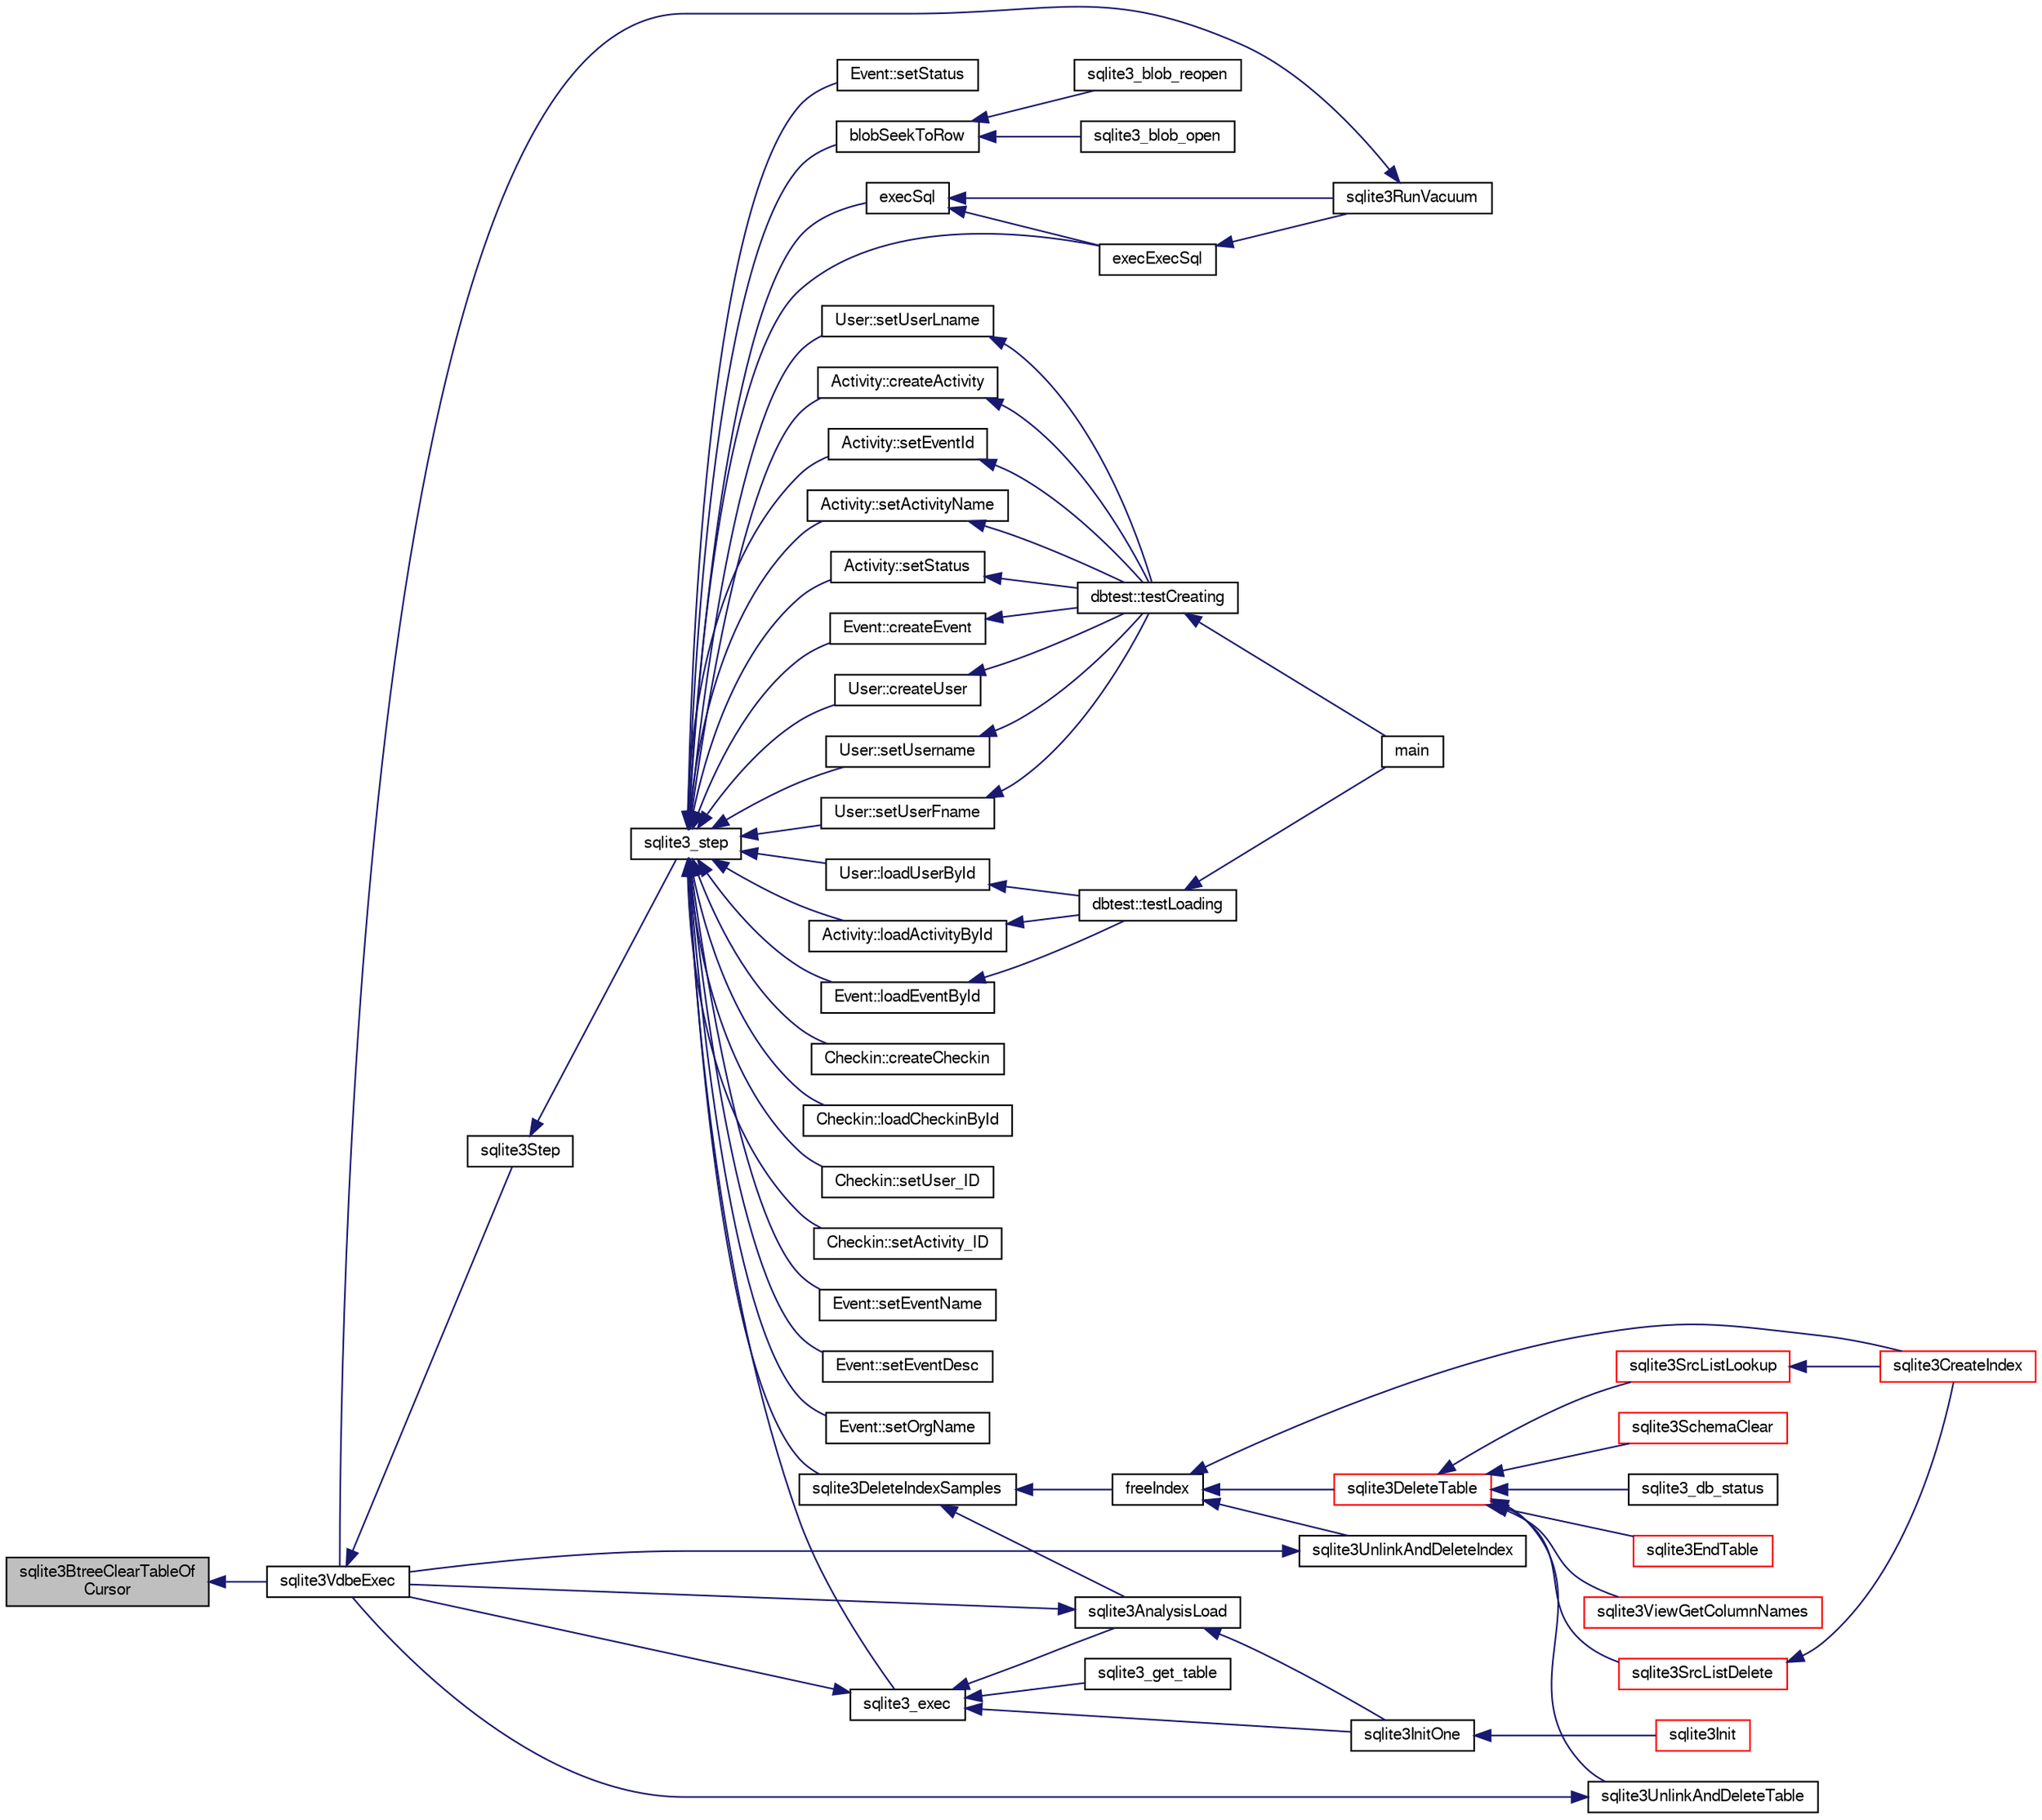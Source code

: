 digraph "sqlite3BtreeClearTableOfCursor"
{
  edge [fontname="FreeSans",fontsize="10",labelfontname="FreeSans",labelfontsize="10"];
  node [fontname="FreeSans",fontsize="10",shape=record];
  rankdir="LR";
  Node438102 [label="sqlite3BtreeClearTableOf\lCursor",height=0.2,width=0.4,color="black", fillcolor="grey75", style="filled", fontcolor="black"];
  Node438102 -> Node438103 [dir="back",color="midnightblue",fontsize="10",style="solid",fontname="FreeSans"];
  Node438103 [label="sqlite3VdbeExec",height=0.2,width=0.4,color="black", fillcolor="white", style="filled",URL="$sqlite3_8c.html#a8ce40a614bdc56719c4d642b1e4dfb21"];
  Node438103 -> Node438104 [dir="back",color="midnightblue",fontsize="10",style="solid",fontname="FreeSans"];
  Node438104 [label="sqlite3Step",height=0.2,width=0.4,color="black", fillcolor="white", style="filled",URL="$sqlite3_8c.html#a3f2872e873e2758a4beedad1d5113554"];
  Node438104 -> Node438105 [dir="back",color="midnightblue",fontsize="10",style="solid",fontname="FreeSans"];
  Node438105 [label="sqlite3_step",height=0.2,width=0.4,color="black", fillcolor="white", style="filled",URL="$sqlite3_8h.html#ac1e491ce36b7471eb28387f7d3c74334"];
  Node438105 -> Node438106 [dir="back",color="midnightblue",fontsize="10",style="solid",fontname="FreeSans"];
  Node438106 [label="Activity::createActivity",height=0.2,width=0.4,color="black", fillcolor="white", style="filled",URL="$classActivity.html#a813cc5e52c14ab49b39014c134e3425b"];
  Node438106 -> Node438107 [dir="back",color="midnightblue",fontsize="10",style="solid",fontname="FreeSans"];
  Node438107 [label="dbtest::testCreating",height=0.2,width=0.4,color="black", fillcolor="white", style="filled",URL="$classdbtest.html#a8193e88a7df657069c8a6bd09c8243b7"];
  Node438107 -> Node438108 [dir="back",color="midnightblue",fontsize="10",style="solid",fontname="FreeSans"];
  Node438108 [label="main",height=0.2,width=0.4,color="black", fillcolor="white", style="filled",URL="$test_8cpp.html#ae66f6b31b5ad750f1fe042a706a4e3d4"];
  Node438105 -> Node438109 [dir="back",color="midnightblue",fontsize="10",style="solid",fontname="FreeSans"];
  Node438109 [label="Activity::loadActivityById",height=0.2,width=0.4,color="black", fillcolor="white", style="filled",URL="$classActivity.html#abe4ffb4f08a47212ebf9013259d9e7fd"];
  Node438109 -> Node438110 [dir="back",color="midnightblue",fontsize="10",style="solid",fontname="FreeSans"];
  Node438110 [label="dbtest::testLoading",height=0.2,width=0.4,color="black", fillcolor="white", style="filled",URL="$classdbtest.html#a6f98d82a2c8e2b9040848763504ddae1"];
  Node438110 -> Node438108 [dir="back",color="midnightblue",fontsize="10",style="solid",fontname="FreeSans"];
  Node438105 -> Node438111 [dir="back",color="midnightblue",fontsize="10",style="solid",fontname="FreeSans"];
  Node438111 [label="Activity::setEventId",height=0.2,width=0.4,color="black", fillcolor="white", style="filled",URL="$classActivity.html#adb1d0fd0d08f473e068f0a4086bfa9ca"];
  Node438111 -> Node438107 [dir="back",color="midnightblue",fontsize="10",style="solid",fontname="FreeSans"];
  Node438105 -> Node438112 [dir="back",color="midnightblue",fontsize="10",style="solid",fontname="FreeSans"];
  Node438112 [label="Activity::setActivityName",height=0.2,width=0.4,color="black", fillcolor="white", style="filled",URL="$classActivity.html#a62dc3737b33915a36086f9dd26d16a81"];
  Node438112 -> Node438107 [dir="back",color="midnightblue",fontsize="10",style="solid",fontname="FreeSans"];
  Node438105 -> Node438113 [dir="back",color="midnightblue",fontsize="10",style="solid",fontname="FreeSans"];
  Node438113 [label="Activity::setStatus",height=0.2,width=0.4,color="black", fillcolor="white", style="filled",URL="$classActivity.html#af618135a7738f4d2a7ee147a8ef912ea"];
  Node438113 -> Node438107 [dir="back",color="midnightblue",fontsize="10",style="solid",fontname="FreeSans"];
  Node438105 -> Node438114 [dir="back",color="midnightblue",fontsize="10",style="solid",fontname="FreeSans"];
  Node438114 [label="Checkin::createCheckin",height=0.2,width=0.4,color="black", fillcolor="white", style="filled",URL="$classCheckin.html#a4e40acdf7fff0e607f6de4f24f3a163c"];
  Node438105 -> Node438115 [dir="back",color="midnightblue",fontsize="10",style="solid",fontname="FreeSans"];
  Node438115 [label="Checkin::loadCheckinById",height=0.2,width=0.4,color="black", fillcolor="white", style="filled",URL="$classCheckin.html#a3461f70ea6c68475225f2a07f78a21e0"];
  Node438105 -> Node438116 [dir="back",color="midnightblue",fontsize="10",style="solid",fontname="FreeSans"];
  Node438116 [label="Checkin::setUser_ID",height=0.2,width=0.4,color="black", fillcolor="white", style="filled",URL="$classCheckin.html#a76ab640f4f912876dbebf183db5359c6"];
  Node438105 -> Node438117 [dir="back",color="midnightblue",fontsize="10",style="solid",fontname="FreeSans"];
  Node438117 [label="Checkin::setActivity_ID",height=0.2,width=0.4,color="black", fillcolor="white", style="filled",URL="$classCheckin.html#ab2ff3ec2604ec73a42af25874a00b232"];
  Node438105 -> Node438118 [dir="back",color="midnightblue",fontsize="10",style="solid",fontname="FreeSans"];
  Node438118 [label="Event::createEvent",height=0.2,width=0.4,color="black", fillcolor="white", style="filled",URL="$classEvent.html#a77adb9f4a46ffb32c2d931f0691f5903"];
  Node438118 -> Node438107 [dir="back",color="midnightblue",fontsize="10",style="solid",fontname="FreeSans"];
  Node438105 -> Node438119 [dir="back",color="midnightblue",fontsize="10",style="solid",fontname="FreeSans"];
  Node438119 [label="Event::loadEventById",height=0.2,width=0.4,color="black", fillcolor="white", style="filled",URL="$classEvent.html#afa66cea33f722dbeecb69cc98fdea055"];
  Node438119 -> Node438110 [dir="back",color="midnightblue",fontsize="10",style="solid",fontname="FreeSans"];
  Node438105 -> Node438120 [dir="back",color="midnightblue",fontsize="10",style="solid",fontname="FreeSans"];
  Node438120 [label="Event::setEventName",height=0.2,width=0.4,color="black", fillcolor="white", style="filled",URL="$classEvent.html#a10596b6ca077df05184e30d62b08729d"];
  Node438105 -> Node438121 [dir="back",color="midnightblue",fontsize="10",style="solid",fontname="FreeSans"];
  Node438121 [label="Event::setEventDesc",height=0.2,width=0.4,color="black", fillcolor="white", style="filled",URL="$classEvent.html#ae36b8377dcae792f1c5c4726024c981b"];
  Node438105 -> Node438122 [dir="back",color="midnightblue",fontsize="10",style="solid",fontname="FreeSans"];
  Node438122 [label="Event::setOrgName",height=0.2,width=0.4,color="black", fillcolor="white", style="filled",URL="$classEvent.html#a19aac0f776bd764563a54977656cf680"];
  Node438105 -> Node438123 [dir="back",color="midnightblue",fontsize="10",style="solid",fontname="FreeSans"];
  Node438123 [label="Event::setStatus",height=0.2,width=0.4,color="black", fillcolor="white", style="filled",URL="$classEvent.html#ab0a6b9285af0f4172eb841e2b80f8972"];
  Node438105 -> Node438124 [dir="back",color="midnightblue",fontsize="10",style="solid",fontname="FreeSans"];
  Node438124 [label="blobSeekToRow",height=0.2,width=0.4,color="black", fillcolor="white", style="filled",URL="$sqlite3_8c.html#afff57e13332b98c8a44a7cebe38962ab"];
  Node438124 -> Node438125 [dir="back",color="midnightblue",fontsize="10",style="solid",fontname="FreeSans"];
  Node438125 [label="sqlite3_blob_open",height=0.2,width=0.4,color="black", fillcolor="white", style="filled",URL="$sqlite3_8h.html#adb8ad839a5bdd62a43785132bc7dd518"];
  Node438124 -> Node438126 [dir="back",color="midnightblue",fontsize="10",style="solid",fontname="FreeSans"];
  Node438126 [label="sqlite3_blob_reopen",height=0.2,width=0.4,color="black", fillcolor="white", style="filled",URL="$sqlite3_8h.html#abc77c24fdc0150138490359a94360f7e"];
  Node438105 -> Node438127 [dir="back",color="midnightblue",fontsize="10",style="solid",fontname="FreeSans"];
  Node438127 [label="sqlite3DeleteIndexSamples",height=0.2,width=0.4,color="black", fillcolor="white", style="filled",URL="$sqlite3_8c.html#aaeda0302fbf61397ec009f65bed047ef"];
  Node438127 -> Node438128 [dir="back",color="midnightblue",fontsize="10",style="solid",fontname="FreeSans"];
  Node438128 [label="sqlite3AnalysisLoad",height=0.2,width=0.4,color="black", fillcolor="white", style="filled",URL="$sqlite3_8c.html#a48a2301c27e1d3d68708b9b8761b5a01"];
  Node438128 -> Node438103 [dir="back",color="midnightblue",fontsize="10",style="solid",fontname="FreeSans"];
  Node438128 -> Node438129 [dir="back",color="midnightblue",fontsize="10",style="solid",fontname="FreeSans"];
  Node438129 [label="sqlite3InitOne",height=0.2,width=0.4,color="black", fillcolor="white", style="filled",URL="$sqlite3_8c.html#ac4318b25df65269906b0379251fe9b85"];
  Node438129 -> Node438130 [dir="back",color="midnightblue",fontsize="10",style="solid",fontname="FreeSans"];
  Node438130 [label="sqlite3Init",height=0.2,width=0.4,color="red", fillcolor="white", style="filled",URL="$sqlite3_8c.html#aed74e3dc765631a833f522f425ff5a48"];
  Node438127 -> Node438230 [dir="back",color="midnightblue",fontsize="10",style="solid",fontname="FreeSans"];
  Node438230 [label="freeIndex",height=0.2,width=0.4,color="black", fillcolor="white", style="filled",URL="$sqlite3_8c.html#a00907c99c18d5bcb9d0b38c077146c31"];
  Node438230 -> Node438231 [dir="back",color="midnightblue",fontsize="10",style="solid",fontname="FreeSans"];
  Node438231 [label="sqlite3UnlinkAndDeleteIndex",height=0.2,width=0.4,color="black", fillcolor="white", style="filled",URL="$sqlite3_8c.html#a889f2dcb438c56db37a6d61e9f25e244"];
  Node438231 -> Node438103 [dir="back",color="midnightblue",fontsize="10",style="solid",fontname="FreeSans"];
  Node438230 -> Node438232 [dir="back",color="midnightblue",fontsize="10",style="solid",fontname="FreeSans"];
  Node438232 [label="sqlite3DeleteTable",height=0.2,width=0.4,color="red", fillcolor="white", style="filled",URL="$sqlite3_8c.html#a7fd3d507375a381a3807f92735318973"];
  Node438232 -> Node438233 [dir="back",color="midnightblue",fontsize="10",style="solid",fontname="FreeSans"];
  Node438233 [label="sqlite3_db_status",height=0.2,width=0.4,color="black", fillcolor="white", style="filled",URL="$sqlite3_8h.html#ab64e8333313ee2e44116842711818940"];
  Node438232 -> Node438234 [dir="back",color="midnightblue",fontsize="10",style="solid",fontname="FreeSans"];
  Node438234 [label="sqlite3UnlinkAndDeleteTable",height=0.2,width=0.4,color="black", fillcolor="white", style="filled",URL="$sqlite3_8c.html#a9733677716a49de464f86fff164e9a1b"];
  Node438234 -> Node438103 [dir="back",color="midnightblue",fontsize="10",style="solid",fontname="FreeSans"];
  Node438232 -> Node438145 [dir="back",color="midnightblue",fontsize="10",style="solid",fontname="FreeSans"];
  Node438145 [label="sqlite3EndTable",height=0.2,width=0.4,color="red", fillcolor="white", style="filled",URL="$sqlite3_8c.html#a7b5f2c66c0f0b6f819d970ca389768b0"];
  Node438232 -> Node438180 [dir="back",color="midnightblue",fontsize="10",style="solid",fontname="FreeSans"];
  Node438180 [label="sqlite3ViewGetColumnNames",height=0.2,width=0.4,color="red", fillcolor="white", style="filled",URL="$sqlite3_8c.html#aebc7cd8d9e2bd174ae0a60363d3f6ce8"];
  Node438232 -> Node438235 [dir="back",color="midnightblue",fontsize="10",style="solid",fontname="FreeSans"];
  Node438235 [label="sqlite3SrcListDelete",height=0.2,width=0.4,color="red", fillcolor="white", style="filled",URL="$sqlite3_8c.html#acc250a3e5e7fd8889a16a9f28e3e7312"];
  Node438235 -> Node438142 [dir="back",color="midnightblue",fontsize="10",style="solid",fontname="FreeSans"];
  Node438142 [label="sqlite3CreateIndex",height=0.2,width=0.4,color="red", fillcolor="white", style="filled",URL="$sqlite3_8c.html#a8dbe5e590ab6c58a8c45f34f7c81e825"];
  Node438232 -> Node438312 [dir="back",color="midnightblue",fontsize="10",style="solid",fontname="FreeSans"];
  Node438312 [label="sqlite3SchemaClear",height=0.2,width=0.4,color="red", fillcolor="white", style="filled",URL="$sqlite3_8c.html#a927c603430267e42c56ab38ca221322a"];
  Node438232 -> Node438147 [dir="back",color="midnightblue",fontsize="10",style="solid",fontname="FreeSans"];
  Node438147 [label="sqlite3SrcListLookup",height=0.2,width=0.4,color="red", fillcolor="white", style="filled",URL="$sqlite3_8c.html#a6354fab5d5d3aa8a721e43d480c16701"];
  Node438147 -> Node438142 [dir="back",color="midnightblue",fontsize="10",style="solid",fontname="FreeSans"];
  Node438230 -> Node438142 [dir="back",color="midnightblue",fontsize="10",style="solid",fontname="FreeSans"];
  Node438105 -> Node438296 [dir="back",color="midnightblue",fontsize="10",style="solid",fontname="FreeSans"];
  Node438296 [label="sqlite3_exec",height=0.2,width=0.4,color="black", fillcolor="white", style="filled",URL="$sqlite3_8h.html#a97487ec8150e0bcc8fa392ab8f0e24db"];
  Node438296 -> Node438103 [dir="back",color="midnightblue",fontsize="10",style="solid",fontname="FreeSans"];
  Node438296 -> Node438128 [dir="back",color="midnightblue",fontsize="10",style="solid",fontname="FreeSans"];
  Node438296 -> Node438129 [dir="back",color="midnightblue",fontsize="10",style="solid",fontname="FreeSans"];
  Node438296 -> Node438297 [dir="back",color="midnightblue",fontsize="10",style="solid",fontname="FreeSans"];
  Node438297 [label="sqlite3_get_table",height=0.2,width=0.4,color="black", fillcolor="white", style="filled",URL="$sqlite3_8h.html#a5effeac4e12df57beaa35c5be1f61579"];
  Node438105 -> Node438287 [dir="back",color="midnightblue",fontsize="10",style="solid",fontname="FreeSans"];
  Node438287 [label="execSql",height=0.2,width=0.4,color="black", fillcolor="white", style="filled",URL="$sqlite3_8c.html#a7d16651b98a110662f4c265eff0246cb"];
  Node438287 -> Node438288 [dir="back",color="midnightblue",fontsize="10",style="solid",fontname="FreeSans"];
  Node438288 [label="execExecSql",height=0.2,width=0.4,color="black", fillcolor="white", style="filled",URL="$sqlite3_8c.html#ac1be09a6c047f21133d16378d301e0d4"];
  Node438288 -> Node438289 [dir="back",color="midnightblue",fontsize="10",style="solid",fontname="FreeSans"];
  Node438289 [label="sqlite3RunVacuum",height=0.2,width=0.4,color="black", fillcolor="white", style="filled",URL="$sqlite3_8c.html#a5e83ddc7b3e7e8e79ad5d1fc92de1d2f"];
  Node438289 -> Node438103 [dir="back",color="midnightblue",fontsize="10",style="solid",fontname="FreeSans"];
  Node438287 -> Node438289 [dir="back",color="midnightblue",fontsize="10",style="solid",fontname="FreeSans"];
  Node438105 -> Node438288 [dir="back",color="midnightblue",fontsize="10",style="solid",fontname="FreeSans"];
  Node438105 -> Node438290 [dir="back",color="midnightblue",fontsize="10",style="solid",fontname="FreeSans"];
  Node438290 [label="User::createUser",height=0.2,width=0.4,color="black", fillcolor="white", style="filled",URL="$classUser.html#a22ed673939e8cc0a136130b809bba513"];
  Node438290 -> Node438107 [dir="back",color="midnightblue",fontsize="10",style="solid",fontname="FreeSans"];
  Node438105 -> Node438291 [dir="back",color="midnightblue",fontsize="10",style="solid",fontname="FreeSans"];
  Node438291 [label="User::loadUserById",height=0.2,width=0.4,color="black", fillcolor="white", style="filled",URL="$classUser.html#a863377665b7fb83c5547dcf9727f5092"];
  Node438291 -> Node438110 [dir="back",color="midnightblue",fontsize="10",style="solid",fontname="FreeSans"];
  Node438105 -> Node438292 [dir="back",color="midnightblue",fontsize="10",style="solid",fontname="FreeSans"];
  Node438292 [label="User::setUsername",height=0.2,width=0.4,color="black", fillcolor="white", style="filled",URL="$classUser.html#aa0497022a136cb78de785b0a39ae60b1"];
  Node438292 -> Node438107 [dir="back",color="midnightblue",fontsize="10",style="solid",fontname="FreeSans"];
  Node438105 -> Node438293 [dir="back",color="midnightblue",fontsize="10",style="solid",fontname="FreeSans"];
  Node438293 [label="User::setUserFname",height=0.2,width=0.4,color="black", fillcolor="white", style="filled",URL="$classUser.html#a72657eb55cd0ca437b4841a43f19912f"];
  Node438293 -> Node438107 [dir="back",color="midnightblue",fontsize="10",style="solid",fontname="FreeSans"];
  Node438105 -> Node438294 [dir="back",color="midnightblue",fontsize="10",style="solid",fontname="FreeSans"];
  Node438294 [label="User::setUserLname",height=0.2,width=0.4,color="black", fillcolor="white", style="filled",URL="$classUser.html#aa25973387e5afe1aa6f60dd6545e33b5"];
  Node438294 -> Node438107 [dir="back",color="midnightblue",fontsize="10",style="solid",fontname="FreeSans"];
}

